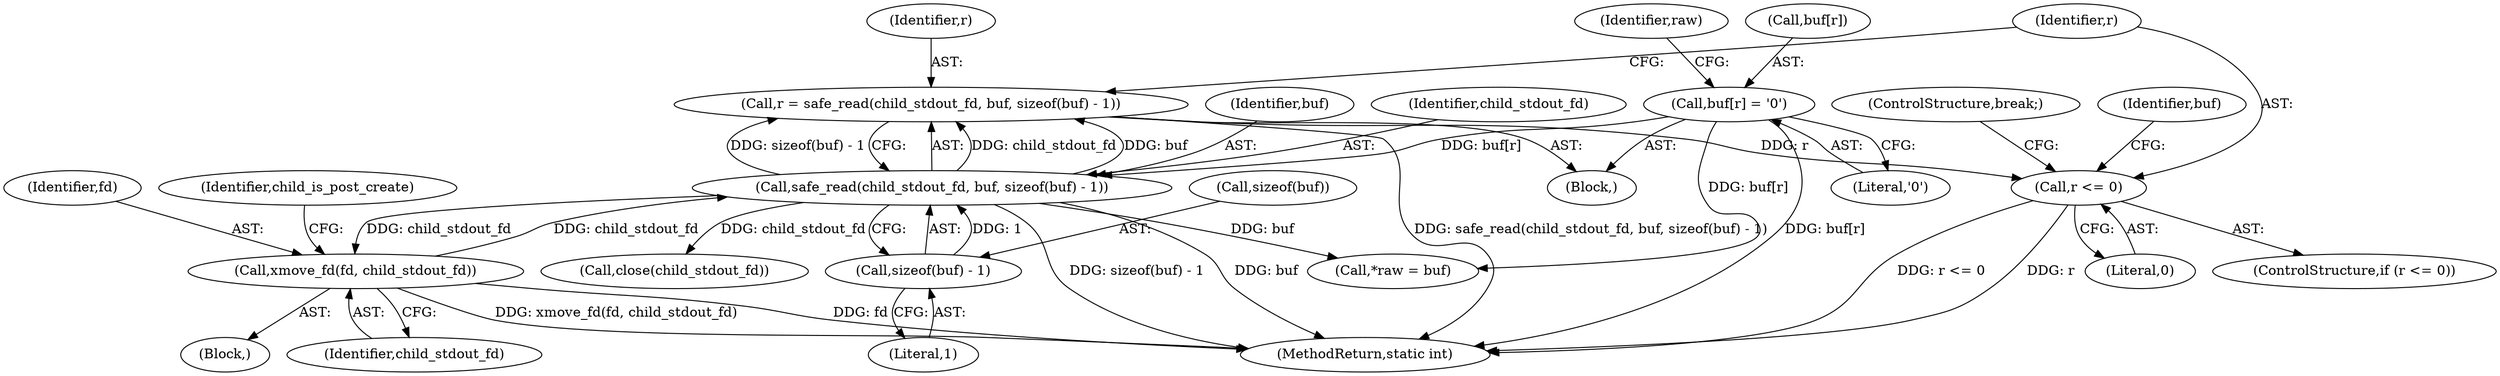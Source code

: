 digraph "0_abrt_8939398b82006ba1fec4ed491339fc075f43fc7c_0@API" {
"1000293" [label="(Call,r = safe_read(child_stdout_fd, buf, sizeof(buf) - 1))"];
"1000295" [label="(Call,safe_read(child_stdout_fd, buf, sizeof(buf) - 1))"];
"1000564" [label="(Call,xmove_fd(fd, child_stdout_fd))"];
"1000307" [label="(Call,buf[r] = '\0')"];
"1000298" [label="(Call,sizeof(buf) - 1)"];
"1000303" [label="(Call,r <= 0)"];
"1000302" [label="(ControlStructure,if (r <= 0))"];
"1000314" [label="(Identifier,raw)"];
"1000589" [label="(Call,close(child_stdout_fd))"];
"1000311" [label="(Literal,'\0')"];
"1000299" [label="(Call,sizeof(buf))"];
"1000135" [label="(Block,)"];
"1000564" [label="(Call,xmove_fd(fd, child_stdout_fd))"];
"1000293" [label="(Call,r = safe_read(child_stdout_fd, buf, sizeof(buf) - 1))"];
"1000306" [label="(ControlStructure,break;)"];
"1000295" [label="(Call,safe_read(child_stdout_fd, buf, sizeof(buf) - 1))"];
"1000307" [label="(Call,buf[r] = '\0')"];
"1000568" [label="(Identifier,child_is_post_create)"];
"1000298" [label="(Call,sizeof(buf) - 1)"];
"1000294" [label="(Identifier,r)"];
"1000303" [label="(Call,r <= 0)"];
"1000297" [label="(Identifier,buf)"];
"1000304" [label="(Identifier,r)"];
"1000309" [label="(Identifier,buf)"];
"1000301" [label="(Literal,1)"];
"1000313" [label="(Call,*raw = buf)"];
"1000296" [label="(Identifier,child_stdout_fd)"];
"1000593" [label="(MethodReturn,static int)"];
"1000565" [label="(Identifier,fd)"];
"1000287" [label="(Block,)"];
"1000305" [label="(Literal,0)"];
"1000566" [label="(Identifier,child_stdout_fd)"];
"1000308" [label="(Call,buf[r])"];
"1000293" -> "1000287"  [label="AST: "];
"1000293" -> "1000295"  [label="CFG: "];
"1000294" -> "1000293"  [label="AST: "];
"1000295" -> "1000293"  [label="AST: "];
"1000304" -> "1000293"  [label="CFG: "];
"1000293" -> "1000593"  [label="DDG: safe_read(child_stdout_fd, buf, sizeof(buf) - 1)"];
"1000295" -> "1000293"  [label="DDG: child_stdout_fd"];
"1000295" -> "1000293"  [label="DDG: buf"];
"1000295" -> "1000293"  [label="DDG: sizeof(buf) - 1"];
"1000293" -> "1000303"  [label="DDG: r"];
"1000295" -> "1000298"  [label="CFG: "];
"1000296" -> "1000295"  [label="AST: "];
"1000297" -> "1000295"  [label="AST: "];
"1000298" -> "1000295"  [label="AST: "];
"1000295" -> "1000593"  [label="DDG: sizeof(buf) - 1"];
"1000295" -> "1000593"  [label="DDG: buf"];
"1000564" -> "1000295"  [label="DDG: child_stdout_fd"];
"1000307" -> "1000295"  [label="DDG: buf[r]"];
"1000298" -> "1000295"  [label="DDG: 1"];
"1000295" -> "1000313"  [label="DDG: buf"];
"1000295" -> "1000564"  [label="DDG: child_stdout_fd"];
"1000295" -> "1000589"  [label="DDG: child_stdout_fd"];
"1000564" -> "1000135"  [label="AST: "];
"1000564" -> "1000566"  [label="CFG: "];
"1000565" -> "1000564"  [label="AST: "];
"1000566" -> "1000564"  [label="AST: "];
"1000568" -> "1000564"  [label="CFG: "];
"1000564" -> "1000593"  [label="DDG: fd"];
"1000564" -> "1000593"  [label="DDG: xmove_fd(fd, child_stdout_fd)"];
"1000307" -> "1000287"  [label="AST: "];
"1000307" -> "1000311"  [label="CFG: "];
"1000308" -> "1000307"  [label="AST: "];
"1000311" -> "1000307"  [label="AST: "];
"1000314" -> "1000307"  [label="CFG: "];
"1000307" -> "1000593"  [label="DDG: buf[r]"];
"1000307" -> "1000313"  [label="DDG: buf[r]"];
"1000298" -> "1000301"  [label="CFG: "];
"1000299" -> "1000298"  [label="AST: "];
"1000301" -> "1000298"  [label="AST: "];
"1000303" -> "1000302"  [label="AST: "];
"1000303" -> "1000305"  [label="CFG: "];
"1000304" -> "1000303"  [label="AST: "];
"1000305" -> "1000303"  [label="AST: "];
"1000306" -> "1000303"  [label="CFG: "];
"1000309" -> "1000303"  [label="CFG: "];
"1000303" -> "1000593"  [label="DDG: r"];
"1000303" -> "1000593"  [label="DDG: r <= 0"];
}
